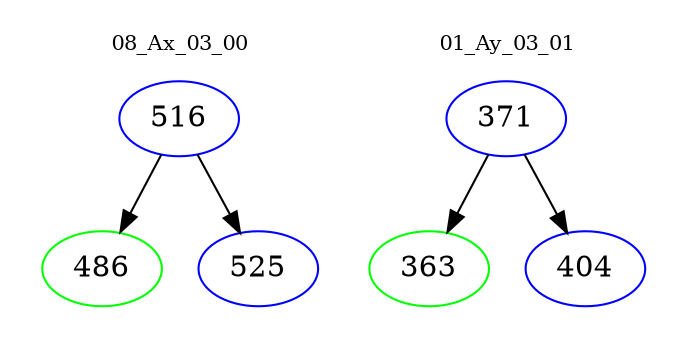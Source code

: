 digraph{
subgraph cluster_0 {
color = white
label = "08_Ax_03_00";
fontsize=10;
T0_516 [label="516", color="blue"]
T0_516 -> T0_486 [color="black"]
T0_486 [label="486", color="green"]
T0_516 -> T0_525 [color="black"]
T0_525 [label="525", color="blue"]
}
subgraph cluster_1 {
color = white
label = "01_Ay_03_01";
fontsize=10;
T1_371 [label="371", color="blue"]
T1_371 -> T1_363 [color="black"]
T1_363 [label="363", color="green"]
T1_371 -> T1_404 [color="black"]
T1_404 [label="404", color="blue"]
}
}

